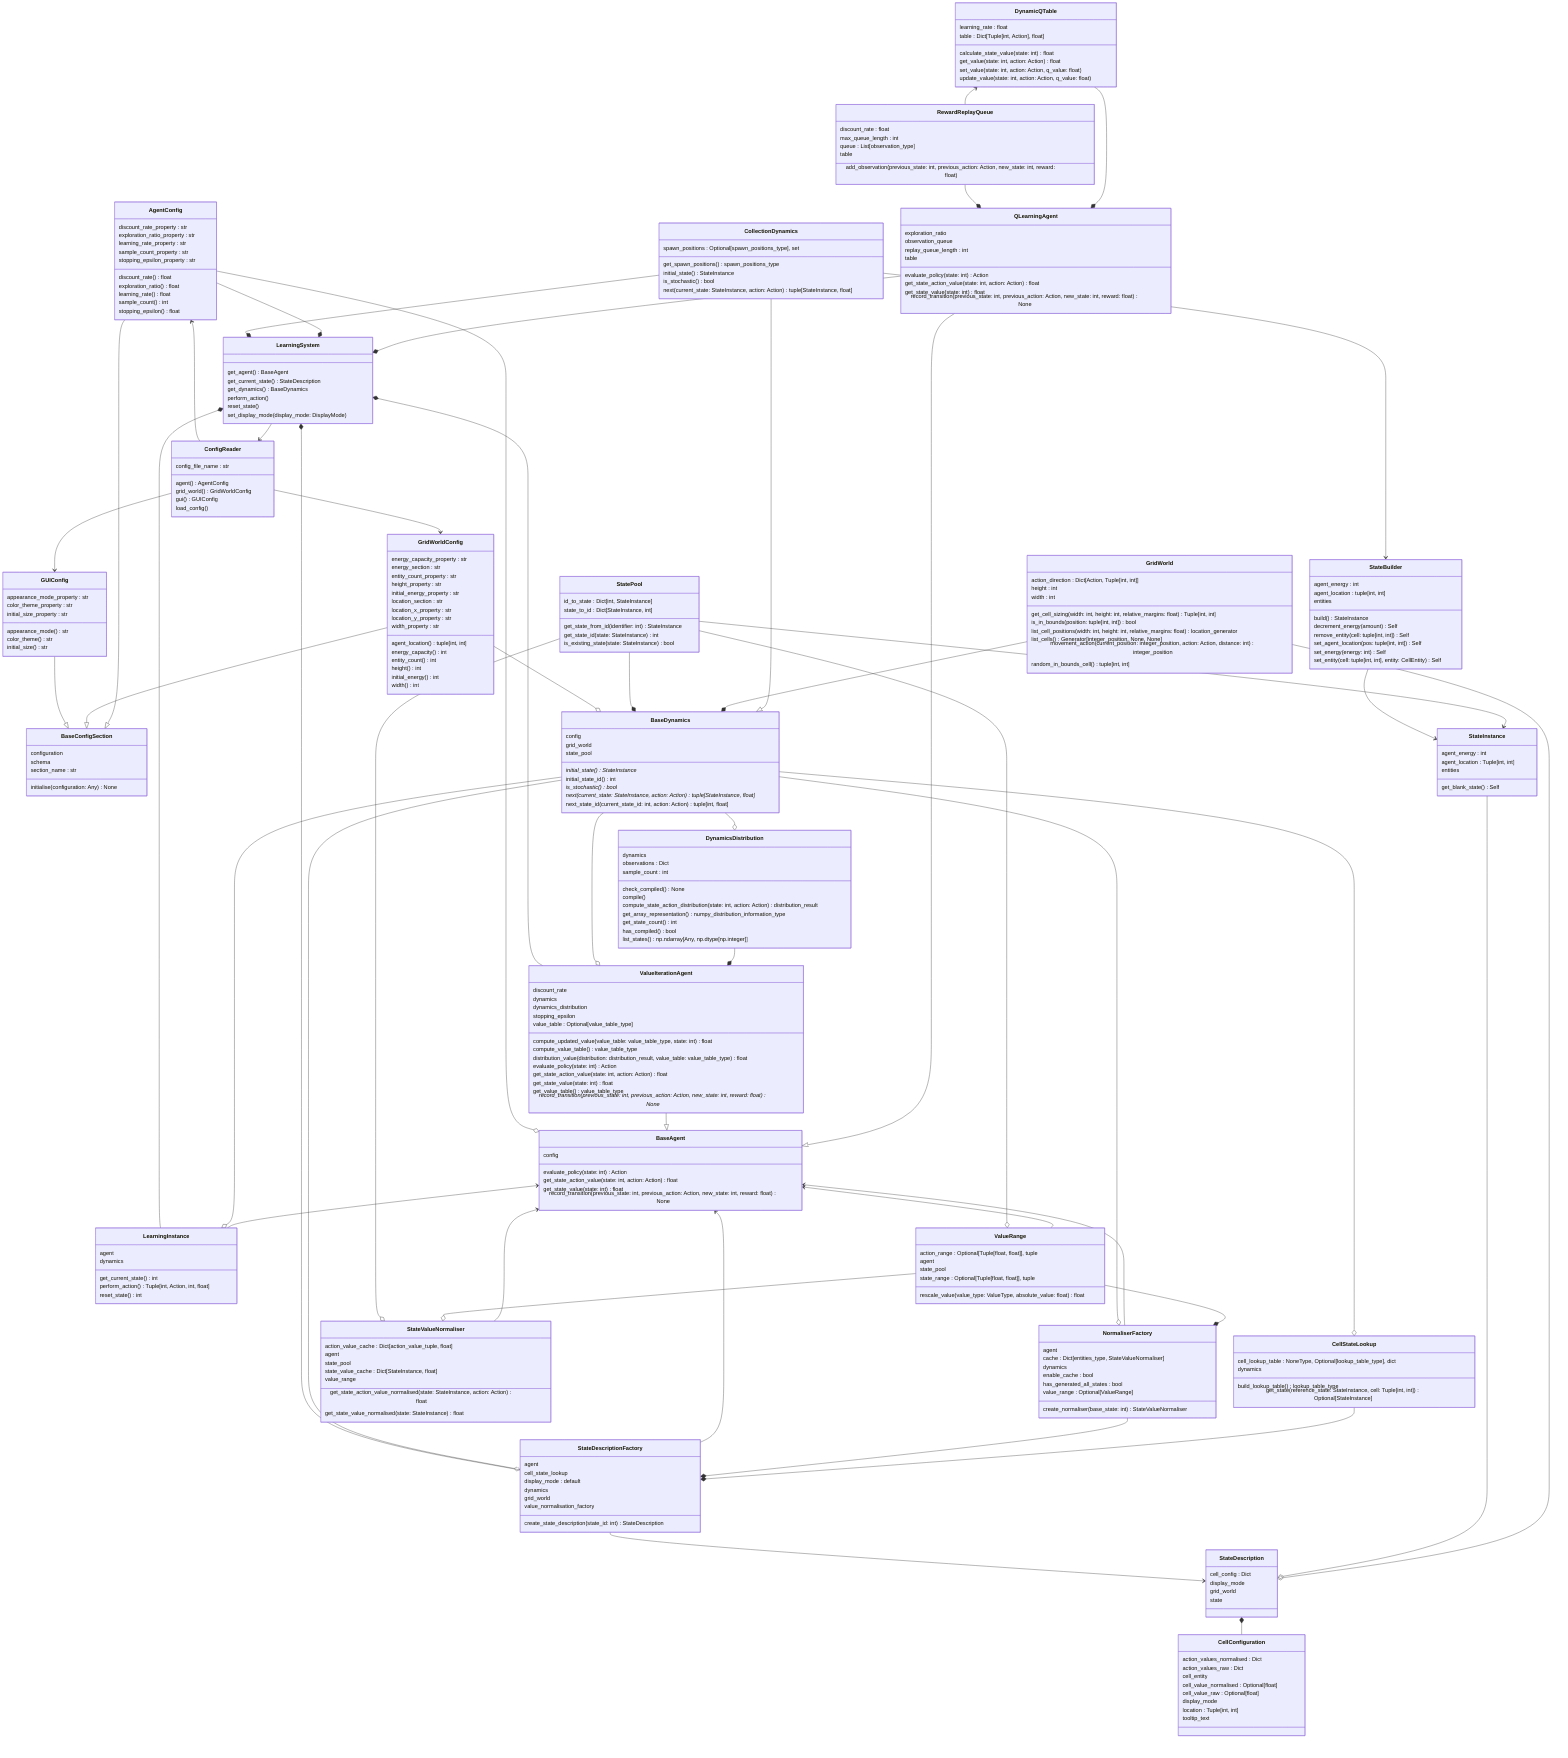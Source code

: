 classDiagram
  class AgentConfig {
    discount_rate_property : str
    exploration_ratio_property : str
    learning_rate_property : str
    sample_count_property : str
    stopping_epsilon_property : str
    discount_rate() float
    exploration_ratio() float
    learning_rate() float
    sample_count() int
    stopping_epsilon() float
  }
  class BaseAgent {
    config
    evaluate_policy(state: int) Action
    get_state_action_value(state: int, action: Action) float
    get_state_value(state: int) float
    record_transition(previous_state: int, previous_action: Action, new_state: int, reward: float) None
  }
  class BaseConfigSection {
    configuration
    schema
    section_name : str
    initialise(configuration: Any) None
  }
  class BaseDynamics {
    config
    grid_world
    state_pool
    initial_state()* StateInstance
    initial_state_id() int
    is_stochastic()* bool
    next(current_state: StateInstance, action: Action)* tuple[StateInstance, float]
    next_state_id(current_state_id: int, action: Action) tuple[int, float]
  }
  class CellConfiguration {
    action_values_normalised : Dict
    action_values_raw : Dict
    cell_entity
    cell_value_normalised : Optional[float]
    cell_value_raw : Optional[float]
    display_mode
    location : Tuple[int, int]
    tooltip_text
  }
  class CellStateLookup {
    cell_lookup_table : NoneType, Optional[lookup_table_type], dict
    dynamics
    build_lookup_table() lookup_table_type
    get_state(reference_state: StateInstance, cell: Tuple[int, int]) Optional[StateInstance]
  }
  class CollectionDynamics {
    spawn_positions : Optional[spawn_positions_type], set
    get_spawn_positions() spawn_positions_type
    initial_state() StateInstance
    is_stochastic() bool
    next(current_state: StateInstance, action: Action) tuple[StateInstance, float]
  }
  class ConfigReader {
    config_file_name : str
    agent() AgentConfig
    grid_world() GridWorldConfig
    gui() GUIConfig
    load_config()
  }
  class DynamicQTable {
    learning_rate : float
    table : Dict[Tuple[int, Action], float]
    calculate_state_value(state: int) float
    get_value(state: int, action: Action) float
    set_value(state: int, action: Action, q_value: float)
    update_value(state: int, action: Action, q_value: float)
  }
  class DynamicsDistribution {
    dynamics
    observations : Dict
    sample_count : int
    check_compiled() None
    compile()
    compute_state_action_distribution(state: int, action: Action) distribution_result
    get_array_representation() numpy_distribution_information_type
    get_state_count() int
    has_compiled() bool
    list_states() np.ndarray[Any, np.dtype[np.integer]]
  }
  class GUIConfig {
    appearance_mode_property : str
    color_theme_property : str
    initial_size_property : str
    appearance_mode() str
    color_theme() str
    initial_size() str
  }
  class GridWorld {
    action_direction : Dict[Action, Tuple[int, int]]
    height : int
    width : int
    get_cell_sizing(width: int, height: int, relative_margins: float) Tuple[int, int]
    is_in_bounds(position: tuple[int, int]) bool
    list_cell_positions(width: int, height: int, relative_margins: float) location_generator
    list_cells() Generator[integer_position, None, None]
    movement_action(current_position: integer_position, action: Action, distance: int) integer_position
    random_in_bounds_cell() tuple[int, int]
  }
  class GridWorldConfig {
    energy_capacity_property : str
    energy_section : str
    entity_count_property : str
    height_property : str
    initial_energy_property : str
    location_section : str
    location_x_property : str
    location_y_property : str
    width_property : str
    agent_location() tuple[int, int]
    energy_capacity() int
    entity_count() int
    height() int
    initial_energy() int
    width() int
  }
  class LearningInstance {
    agent
    dynamics
    get_current_state() int
    perform_action() Tuple[int, Action, int, float]
    reset_state() int
  }
  class LearningSystem {
    get_agent() BaseAgent
    get_current_state() StateDescription
    get_dynamics() BaseDynamics
    perform_action()
    reset_state()
    set_display_mode(display_mode: DisplayMode)
  }
  class NormaliserFactory {
    agent
    cache : Dict[entities_type, StateValueNormaliser]
    dynamics
    enable_cache : bool
    has_generated_all_states : bool
    value_range : Optional[ValueRange]
    create_normaliser(base_state: int) StateValueNormaliser
  }
  class QLearningAgent {
    exploration_ratio
    observation_queue
    replay_queue_length : int
    table
    evaluate_policy(state: int) Action
    get_state_action_value(state: int, action: Action) float
    get_state_value(state: int) float
    record_transition(previous_state: int, previous_action: Action, new_state: int, reward: float) None
  }
  class RewardReplayQueue {
    discount_rate : float
    max_queue_length : int
    queue : List[observation_type]
    table
    add_observation(previous_state: int, previous_action: Action, new_state: int, reward: float)
  }
  class StateBuilder {
    agent_energy : int
    agent_location : tuple[int, int]
    entities
    build() StateInstance
    decrement_energy(amount) Self
    remove_entity(cell: tuple[int, int]) Self
    set_agent_location(pos: tuple[int, int]) Self
    set_energy(energy: int) Self
    set_entity(cell: tuple[int, int], entity: CellEntity) Self
  }
  class StateDescription {
    cell_config : Dict
    display_mode
    grid_world
    state
  }
  class StateDescriptionFactory {
    agent
    cell_state_lookup
    display_mode : default
    dynamics
    grid_world
    value_normalisation_factory
    create_state_description(state_id: int) StateDescription
  }
  class StateInstance {
    agent_energy : int
    agent_location : Tuple[int, int]
    entities
    get_blank_state() Self
  }
  class StatePool {
    id_to_state : Dict[int, StateInstance]
    state_to_id : Dict[StateInstance, int]
    get_state_from_id(identifier: int) StateInstance
    get_state_id(state: StateInstance) int
    is_existing_state(state: StateInstance) bool
  }
  class StateValueNormaliser {
    action_value_cache : Dict[action_value_tuple, float]
    agent
    state_pool
    state_value_cache : Dict[StateInstance, float]
    value_range
    get_state_action_value_normalised(state: StateInstance, action: Action) float
    get_state_value_normalised(state: StateInstance) float
  }
  class ValueIterationAgent {
    discount_rate
    dynamics
    dynamics_distribution
    stopping_epsilon
    value_table : Optional[value_table_type]
    compute_updated_value(value_table: value_table_type, state: int) float
    compute_value_table() value_table_type
    distribution_value(distribution: distribution_result, value_table: value_table_type) float
    evaluate_policy(state: int) Action
    get_state_action_value(state: int, action: Action) float
    get_state_value(state: int) float
    get_value_table() value_table_type
    record_transition(previous_state: int, previous_action: Action, new_state: int, reward: float)* None
  }
  class ValueRange {
    action_range : Optional[Tuple[float, float]], tuple
    agent
    state_pool
    state_range : Optional[Tuple[float, float]], tuple
    rescale_value(value_type: ValueType, absolute_value: float) float
  }
  
  QLearningAgent --|> BaseAgent
  ValueIterationAgent --|> BaseAgent
  AgentConfig --|> BaseConfigSection
  GridWorldConfig --|> BaseConfigSection
  GUIConfig --|> BaseConfigSection
  CollectionDynamics --|> BaseDynamics
  QLearningAgent --* LearningSystem 
  DynamicQTable --* QLearningAgent
  RewardReplayQueue --* QLearningAgent 
  ValueIterationAgent --* LearningSystem 
  DynamicsDistribution --* ValueIterationAgent
  AgentConfig --* LearningSystem 
  CollectionDynamics --* LearningSystem 
  GridWorld --* BaseDynamics 
  LearningInstance --* LearningSystem 
  CellStateLookup --* StateDescriptionFactory
  StateDescriptionFactory --* LearningSystem 
  NormaliserFactory --* StateDescriptionFactory
  ValueRange --* NormaliserFactory 
  StatePool --* BaseDynamics 
  BaseAgent <-- LearningInstance 
  BaseAgent <-- StateDescriptionFactory 
  BaseAgent <-- StateValueNormaliser 
  BaseAgent <-- NormaliserFactory 
  BaseAgent <-- ValueRange 
  DynamicQTable <-- RewardReplayQueue
  AgentConfig --o BaseAgent 
  GridWorldConfig --o BaseDynamics 
  BaseDynamics --o ValueIterationAgent 
  BaseDynamics --o DynamicsDistribution 
  BaseDynamics --o LearningInstance 
  BaseDynamics --o CellStateLookup 
  BaseDynamics --o StateDescriptionFactory 
  BaseDynamics --o NormaliserFactory 
  GridWorld --o StateDescription 
  ValueRange --o StateValueNormaliser 
  StateInstance --o StateDescription 
  StatePool --o StateValueNormaliser 
  StatePool --o ValueRange 
  CollectionDynamics --> StateBuilder
  ConfigReader --> AgentConfig
  ConfigReader --> GridWorldConfig
  ConfigReader --> GUIConfig
  StatePool --> StateInstance
  StateBuilder --> StateInstance
  StateDescriptionFactory --> StateDescription
  StateDescription *-- CellConfiguration
  LearningSystem --> ConfigReader